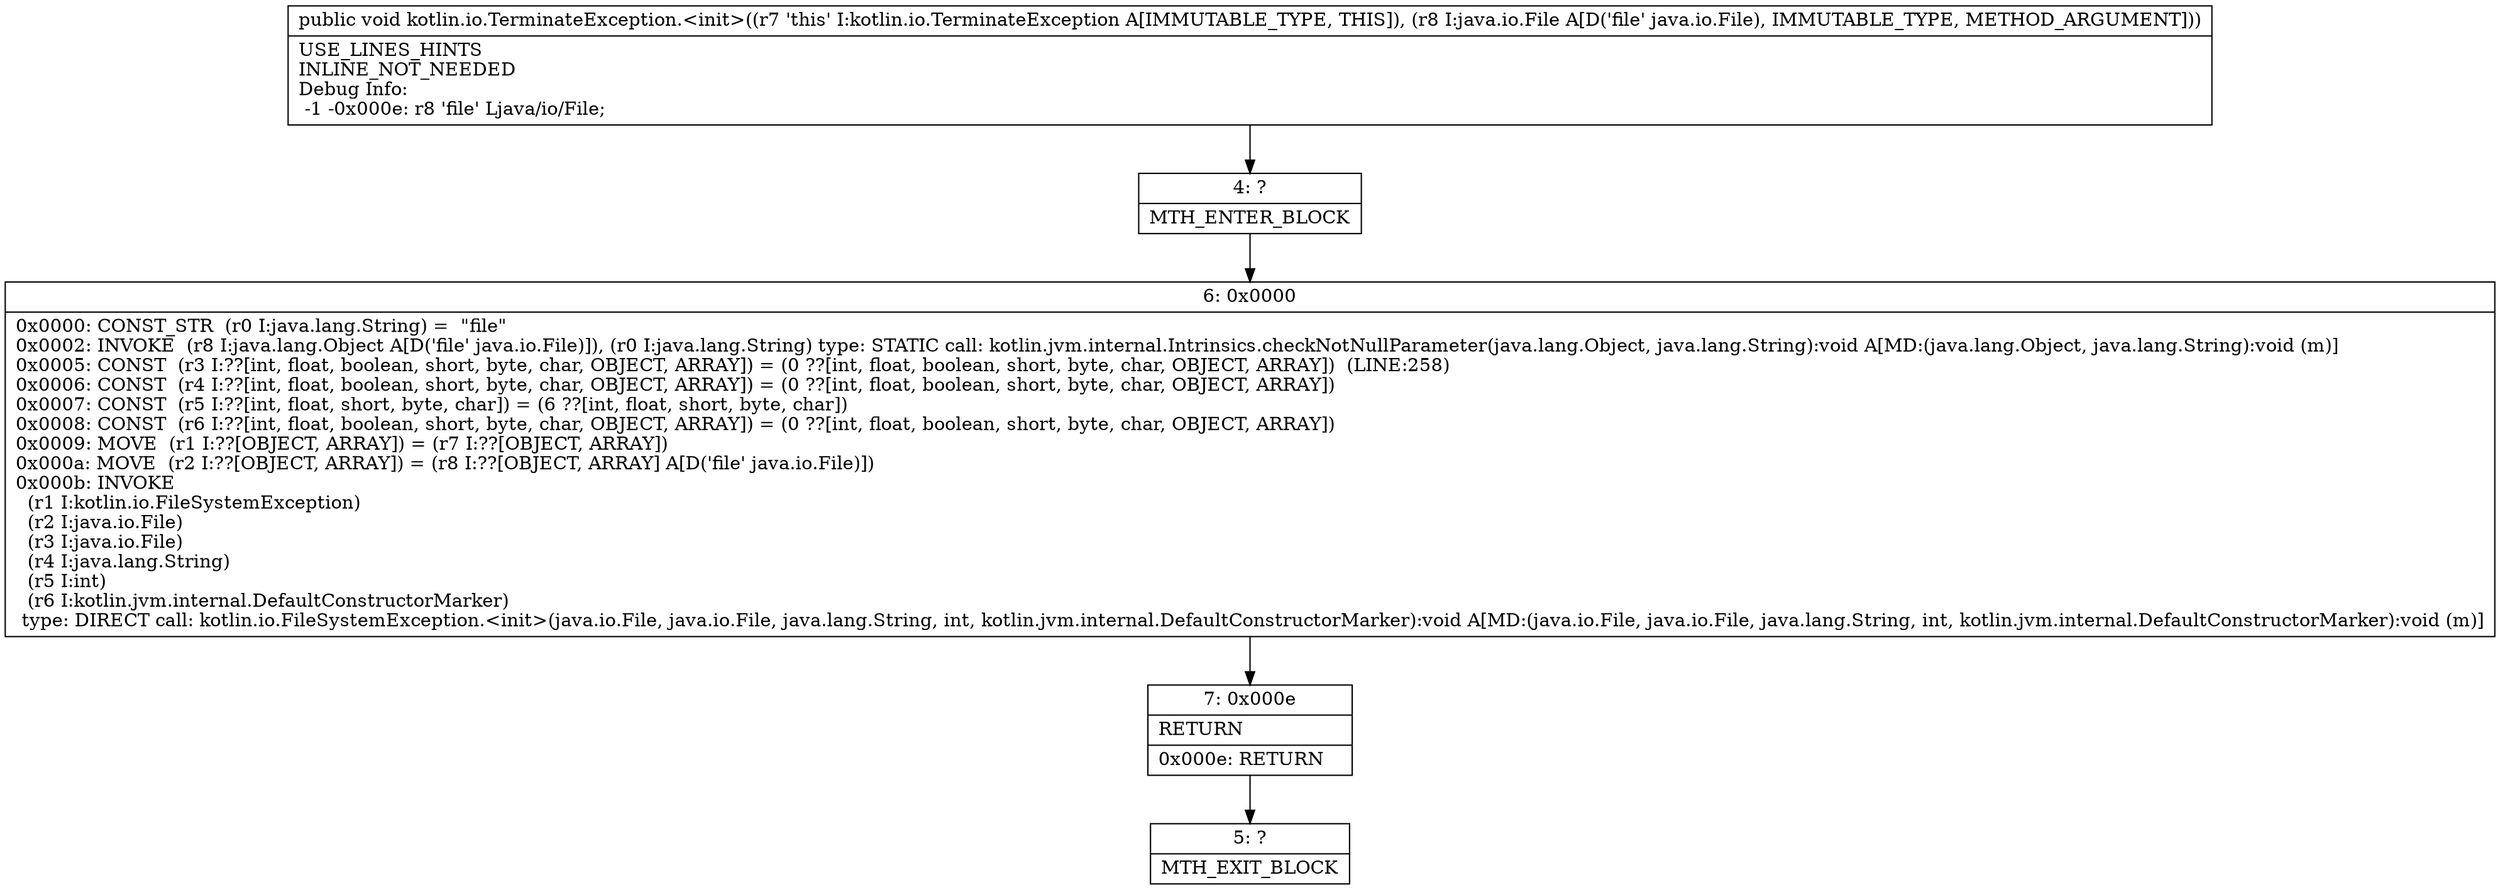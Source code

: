 digraph "CFG forkotlin.io.TerminateException.\<init\>(Ljava\/io\/File;)V" {
Node_4 [shape=record,label="{4\:\ ?|MTH_ENTER_BLOCK\l}"];
Node_6 [shape=record,label="{6\:\ 0x0000|0x0000: CONST_STR  (r0 I:java.lang.String) =  \"file\" \l0x0002: INVOKE  (r8 I:java.lang.Object A[D('file' java.io.File)]), (r0 I:java.lang.String) type: STATIC call: kotlin.jvm.internal.Intrinsics.checkNotNullParameter(java.lang.Object, java.lang.String):void A[MD:(java.lang.Object, java.lang.String):void (m)]\l0x0005: CONST  (r3 I:??[int, float, boolean, short, byte, char, OBJECT, ARRAY]) = (0 ??[int, float, boolean, short, byte, char, OBJECT, ARRAY])  (LINE:258)\l0x0006: CONST  (r4 I:??[int, float, boolean, short, byte, char, OBJECT, ARRAY]) = (0 ??[int, float, boolean, short, byte, char, OBJECT, ARRAY]) \l0x0007: CONST  (r5 I:??[int, float, short, byte, char]) = (6 ??[int, float, short, byte, char]) \l0x0008: CONST  (r6 I:??[int, float, boolean, short, byte, char, OBJECT, ARRAY]) = (0 ??[int, float, boolean, short, byte, char, OBJECT, ARRAY]) \l0x0009: MOVE  (r1 I:??[OBJECT, ARRAY]) = (r7 I:??[OBJECT, ARRAY]) \l0x000a: MOVE  (r2 I:??[OBJECT, ARRAY]) = (r8 I:??[OBJECT, ARRAY] A[D('file' java.io.File)]) \l0x000b: INVOKE  \l  (r1 I:kotlin.io.FileSystemException)\l  (r2 I:java.io.File)\l  (r3 I:java.io.File)\l  (r4 I:java.lang.String)\l  (r5 I:int)\l  (r6 I:kotlin.jvm.internal.DefaultConstructorMarker)\l type: DIRECT call: kotlin.io.FileSystemException.\<init\>(java.io.File, java.io.File, java.lang.String, int, kotlin.jvm.internal.DefaultConstructorMarker):void A[MD:(java.io.File, java.io.File, java.lang.String, int, kotlin.jvm.internal.DefaultConstructorMarker):void (m)]\l}"];
Node_7 [shape=record,label="{7\:\ 0x000e|RETURN\l|0x000e: RETURN   \l}"];
Node_5 [shape=record,label="{5\:\ ?|MTH_EXIT_BLOCK\l}"];
MethodNode[shape=record,label="{public void kotlin.io.TerminateException.\<init\>((r7 'this' I:kotlin.io.TerminateException A[IMMUTABLE_TYPE, THIS]), (r8 I:java.io.File A[D('file' java.io.File), IMMUTABLE_TYPE, METHOD_ARGUMENT]))  | USE_LINES_HINTS\lINLINE_NOT_NEEDED\lDebug Info:\l  \-1 \-0x000e: r8 'file' Ljava\/io\/File;\l}"];
MethodNode -> Node_4;Node_4 -> Node_6;
Node_6 -> Node_7;
Node_7 -> Node_5;
}

